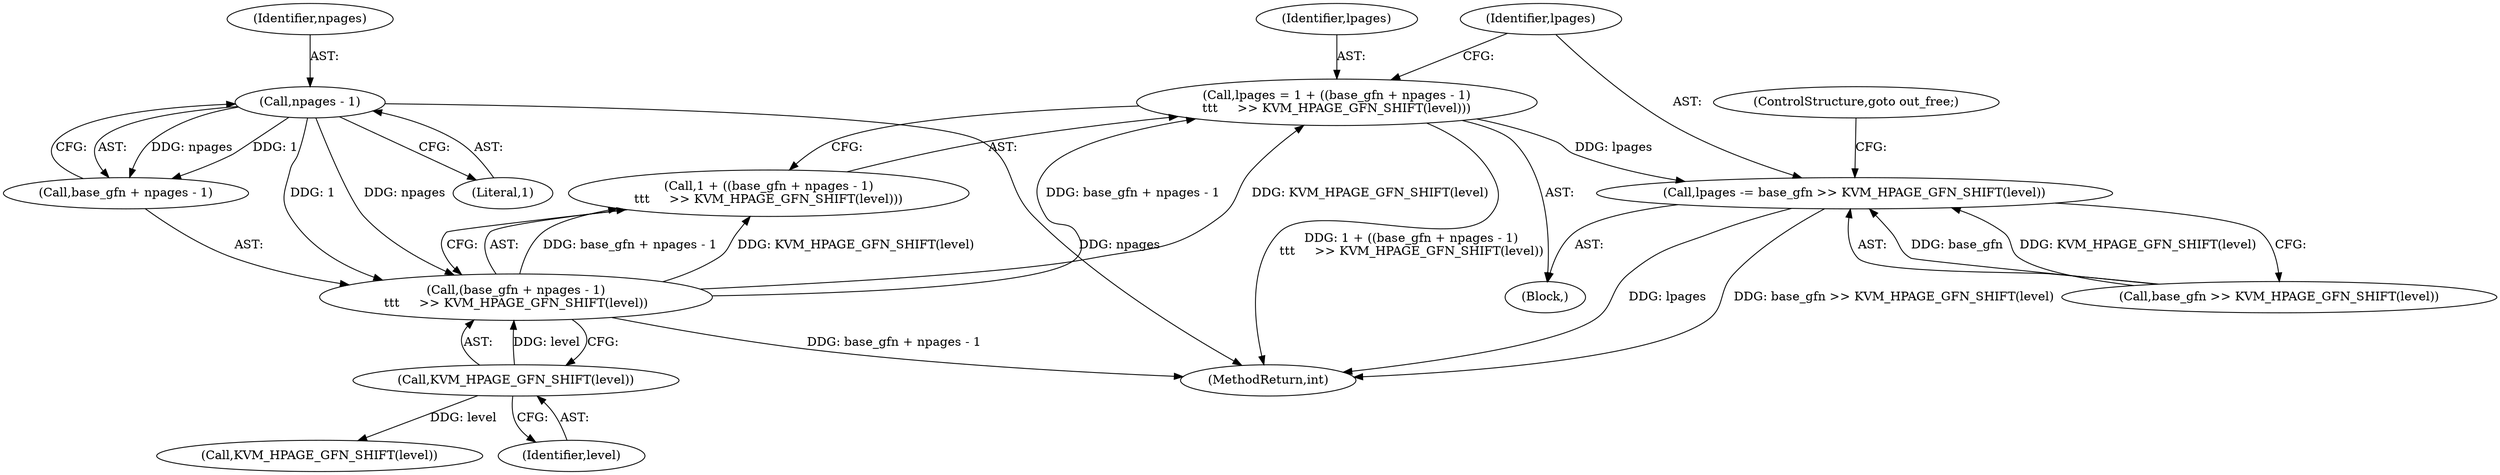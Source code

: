 digraph "0_linux_fa3d315a4ce2c0891cdde262562e710d95fba19e@integer" {
"1000371" [label="(Call,lpages = 1 + ((base_gfn + npages - 1)\n\t\t\t     >> KVM_HPAGE_GFN_SHIFT(level)))"];
"1000375" [label="(Call,(base_gfn + npages - 1)\n\t\t\t     >> KVM_HPAGE_GFN_SHIFT(level))"];
"1000378" [label="(Call,npages - 1)"];
"1000381" [label="(Call,KVM_HPAGE_GFN_SHIFT(level))"];
"1000383" [label="(Call,lpages -= base_gfn >> KVM_HPAGE_GFN_SHIFT(level))"];
"1000389" [label="(ControlStructure,goto out_free;)"];
"1000384" [label="(Identifier,lpages)"];
"1000375" [label="(Call,(base_gfn + npages - 1)\n\t\t\t     >> KVM_HPAGE_GFN_SHIFT(level))"];
"1000379" [label="(Identifier,npages)"];
"1000380" [label="(Literal,1)"];
"1000378" [label="(Call,npages - 1)"];
"1000373" [label="(Call,1 + ((base_gfn + npages - 1)\n\t\t\t     >> KVM_HPAGE_GFN_SHIFT(level)))"];
"1000387" [label="(Call,KVM_HPAGE_GFN_SHIFT(level))"];
"1000382" [label="(Identifier,level)"];
"1000371" [label="(Call,lpages = 1 + ((base_gfn + npages - 1)\n\t\t\t     >> KVM_HPAGE_GFN_SHIFT(level)))"];
"1000643" [label="(MethodReturn,int)"];
"1000372" [label="(Identifier,lpages)"];
"1000383" [label="(Call,lpages -= base_gfn >> KVM_HPAGE_GFN_SHIFT(level))"];
"1000376" [label="(Call,base_gfn + npages - 1)"];
"1000357" [label="(Block,)"];
"1000385" [label="(Call,base_gfn >> KVM_HPAGE_GFN_SHIFT(level))"];
"1000381" [label="(Call,KVM_HPAGE_GFN_SHIFT(level))"];
"1000371" -> "1000357"  [label="AST: "];
"1000371" -> "1000373"  [label="CFG: "];
"1000372" -> "1000371"  [label="AST: "];
"1000373" -> "1000371"  [label="AST: "];
"1000384" -> "1000371"  [label="CFG: "];
"1000371" -> "1000643"  [label="DDG: 1 + ((base_gfn + npages - 1)\n\t\t\t     >> KVM_HPAGE_GFN_SHIFT(level))"];
"1000375" -> "1000371"  [label="DDG: base_gfn + npages - 1"];
"1000375" -> "1000371"  [label="DDG: KVM_HPAGE_GFN_SHIFT(level)"];
"1000371" -> "1000383"  [label="DDG: lpages"];
"1000375" -> "1000373"  [label="AST: "];
"1000375" -> "1000381"  [label="CFG: "];
"1000376" -> "1000375"  [label="AST: "];
"1000381" -> "1000375"  [label="AST: "];
"1000373" -> "1000375"  [label="CFG: "];
"1000375" -> "1000643"  [label="DDG: base_gfn + npages - 1"];
"1000375" -> "1000373"  [label="DDG: base_gfn + npages - 1"];
"1000375" -> "1000373"  [label="DDG: KVM_HPAGE_GFN_SHIFT(level)"];
"1000378" -> "1000375"  [label="DDG: npages"];
"1000378" -> "1000375"  [label="DDG: 1"];
"1000381" -> "1000375"  [label="DDG: level"];
"1000378" -> "1000376"  [label="AST: "];
"1000378" -> "1000380"  [label="CFG: "];
"1000379" -> "1000378"  [label="AST: "];
"1000380" -> "1000378"  [label="AST: "];
"1000376" -> "1000378"  [label="CFG: "];
"1000378" -> "1000643"  [label="DDG: npages"];
"1000378" -> "1000376"  [label="DDG: npages"];
"1000378" -> "1000376"  [label="DDG: 1"];
"1000381" -> "1000382"  [label="CFG: "];
"1000382" -> "1000381"  [label="AST: "];
"1000381" -> "1000387"  [label="DDG: level"];
"1000383" -> "1000357"  [label="AST: "];
"1000383" -> "1000385"  [label="CFG: "];
"1000384" -> "1000383"  [label="AST: "];
"1000385" -> "1000383"  [label="AST: "];
"1000389" -> "1000383"  [label="CFG: "];
"1000383" -> "1000643"  [label="DDG: lpages"];
"1000383" -> "1000643"  [label="DDG: base_gfn >> KVM_HPAGE_GFN_SHIFT(level)"];
"1000385" -> "1000383"  [label="DDG: base_gfn"];
"1000385" -> "1000383"  [label="DDG: KVM_HPAGE_GFN_SHIFT(level)"];
}
